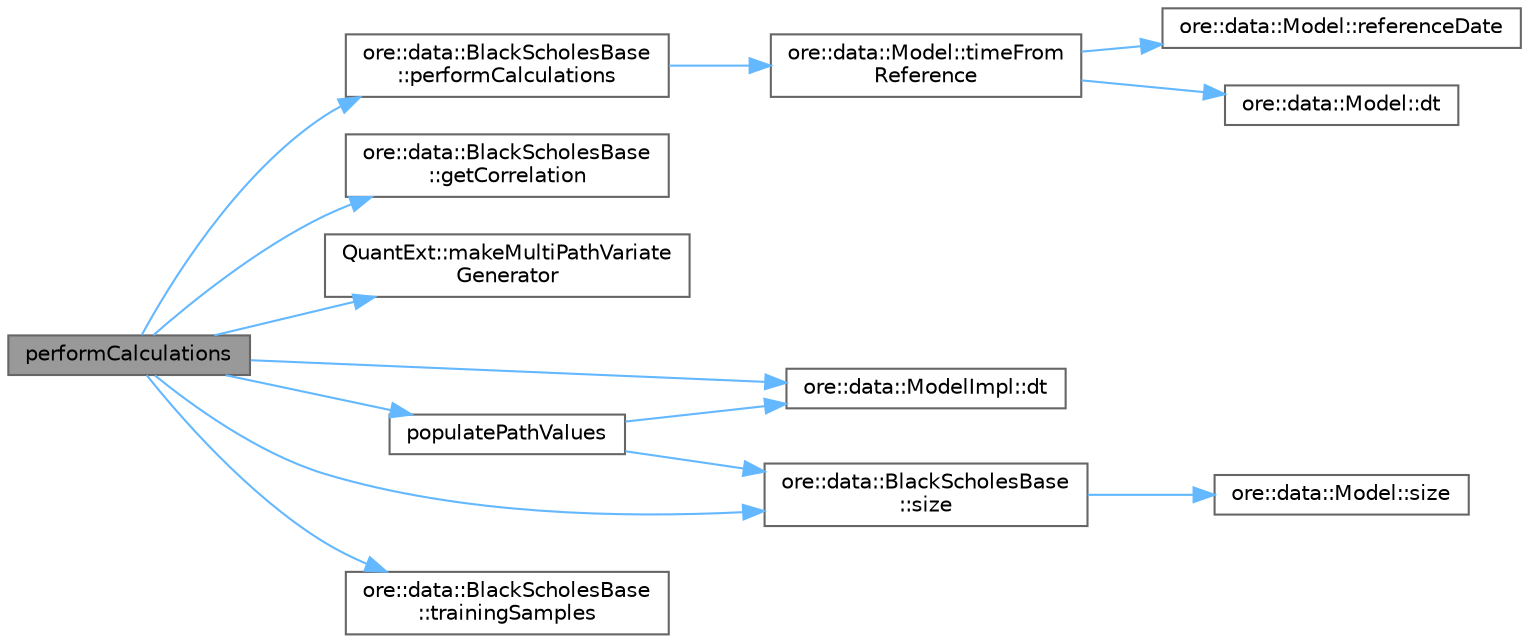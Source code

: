 digraph "performCalculations"
{
 // INTERACTIVE_SVG=YES
 // LATEX_PDF_SIZE
  bgcolor="transparent";
  edge [fontname=Helvetica,fontsize=10,labelfontname=Helvetica,labelfontsize=10];
  node [fontname=Helvetica,fontsize=10,shape=box,height=0.2,width=0.4];
  rankdir="LR";
  Node1 [label="performCalculations",height=0.2,width=0.4,color="gray40", fillcolor="grey60", style="filled", fontcolor="black",tooltip=" "];
  Node1 -> Node2 [color="steelblue1",style="solid"];
  Node2 [label="ore::data::ModelImpl::dt",height=0.2,width=0.4,color="grey40", fillcolor="white", style="filled",URL="$classore_1_1data_1_1_model_impl.html#a720a16d1634541db0e36bdacee456740",tooltip=" "];
  Node1 -> Node3 [color="steelblue1",style="solid"];
  Node3 [label="ore::data::BlackScholesBase\l::getCorrelation",height=0.2,width=0.4,color="grey40", fillcolor="white", style="filled",URL="$classore_1_1data_1_1_black_scholes_base.html#afa6dbc82775f93a3bb6b225320c8e685",tooltip=" "];
  Node1 -> Node4 [color="steelblue1",style="solid"];
  Node4 [label="QuantExt::makeMultiPathVariate\lGenerator",height=0.2,width=0.4,color="grey40", fillcolor="white", style="filled",URL="C:/dev/ORE/documentation/QuantExt/doc/quantext.tag$namespace_quant_ext.html#a729ccb86fe486686cc1c21d403482d4a",tooltip=" "];
  Node1 -> Node5 [color="steelblue1",style="solid"];
  Node5 [label="ore::data::BlackScholesBase\l::performCalculations",height=0.2,width=0.4,color="grey40", fillcolor="white", style="filled",URL="$classore_1_1data_1_1_black_scholes_base.html#a1127cccc9668a02247dc139d27121708",tooltip=" "];
  Node5 -> Node6 [color="steelblue1",style="solid"];
  Node6 [label="ore::data::Model::timeFrom\lReference",height=0.2,width=0.4,color="grey40", fillcolor="white", style="filled",URL="$classore_1_1data_1_1_model.html#a6fead1da49affdddae755f95d693c4f3",tooltip=" "];
  Node6 -> Node7 [color="steelblue1",style="solid"];
  Node7 [label="ore::data::Model::dt",height=0.2,width=0.4,color="grey40", fillcolor="white", style="filled",URL="$classore_1_1data_1_1_model.html#a03ae29747e458dc27b32188899fdbf7a",tooltip=" "];
  Node6 -> Node8 [color="steelblue1",style="solid"];
  Node8 [label="ore::data::Model::referenceDate",height=0.2,width=0.4,color="grey40", fillcolor="white", style="filled",URL="$classore_1_1data_1_1_model.html#a06843bb9dcd2cb5e4ef8185cc5fe57c9",tooltip=" "];
  Node1 -> Node9 [color="steelblue1",style="solid"];
  Node9 [label="populatePathValues",height=0.2,width=0.4,color="grey40", fillcolor="white", style="filled",URL="$classore_1_1data_1_1_local_vol.html#a31dd4ae8e5e559c2f9f16aa33044748a",tooltip=" "];
  Node9 -> Node2 [color="steelblue1",style="solid"];
  Node9 -> Node10 [color="steelblue1",style="solid"];
  Node10 [label="ore::data::BlackScholesBase\l::size",height=0.2,width=0.4,color="grey40", fillcolor="white", style="filled",URL="$classore_1_1data_1_1_black_scholes_base.html#a22f414d57ba9b94e5696ae6fb61352a2",tooltip=" "];
  Node10 -> Node11 [color="steelblue1",style="solid"];
  Node11 [label="ore::data::Model::size",height=0.2,width=0.4,color="grey40", fillcolor="white", style="filled",URL="$classore_1_1data_1_1_model.html#a9edcd102946c4e3bd0bcdba2fc64e397",tooltip=" "];
  Node1 -> Node10 [color="steelblue1",style="solid"];
  Node1 -> Node12 [color="steelblue1",style="solid"];
  Node12 [label="ore::data::BlackScholesBase\l::trainingSamples",height=0.2,width=0.4,color="grey40", fillcolor="white", style="filled",URL="$classore_1_1data_1_1_black_scholes_base.html#ac41c73ef8085aa5b72bf6009f56011ff",tooltip=" "];
}
